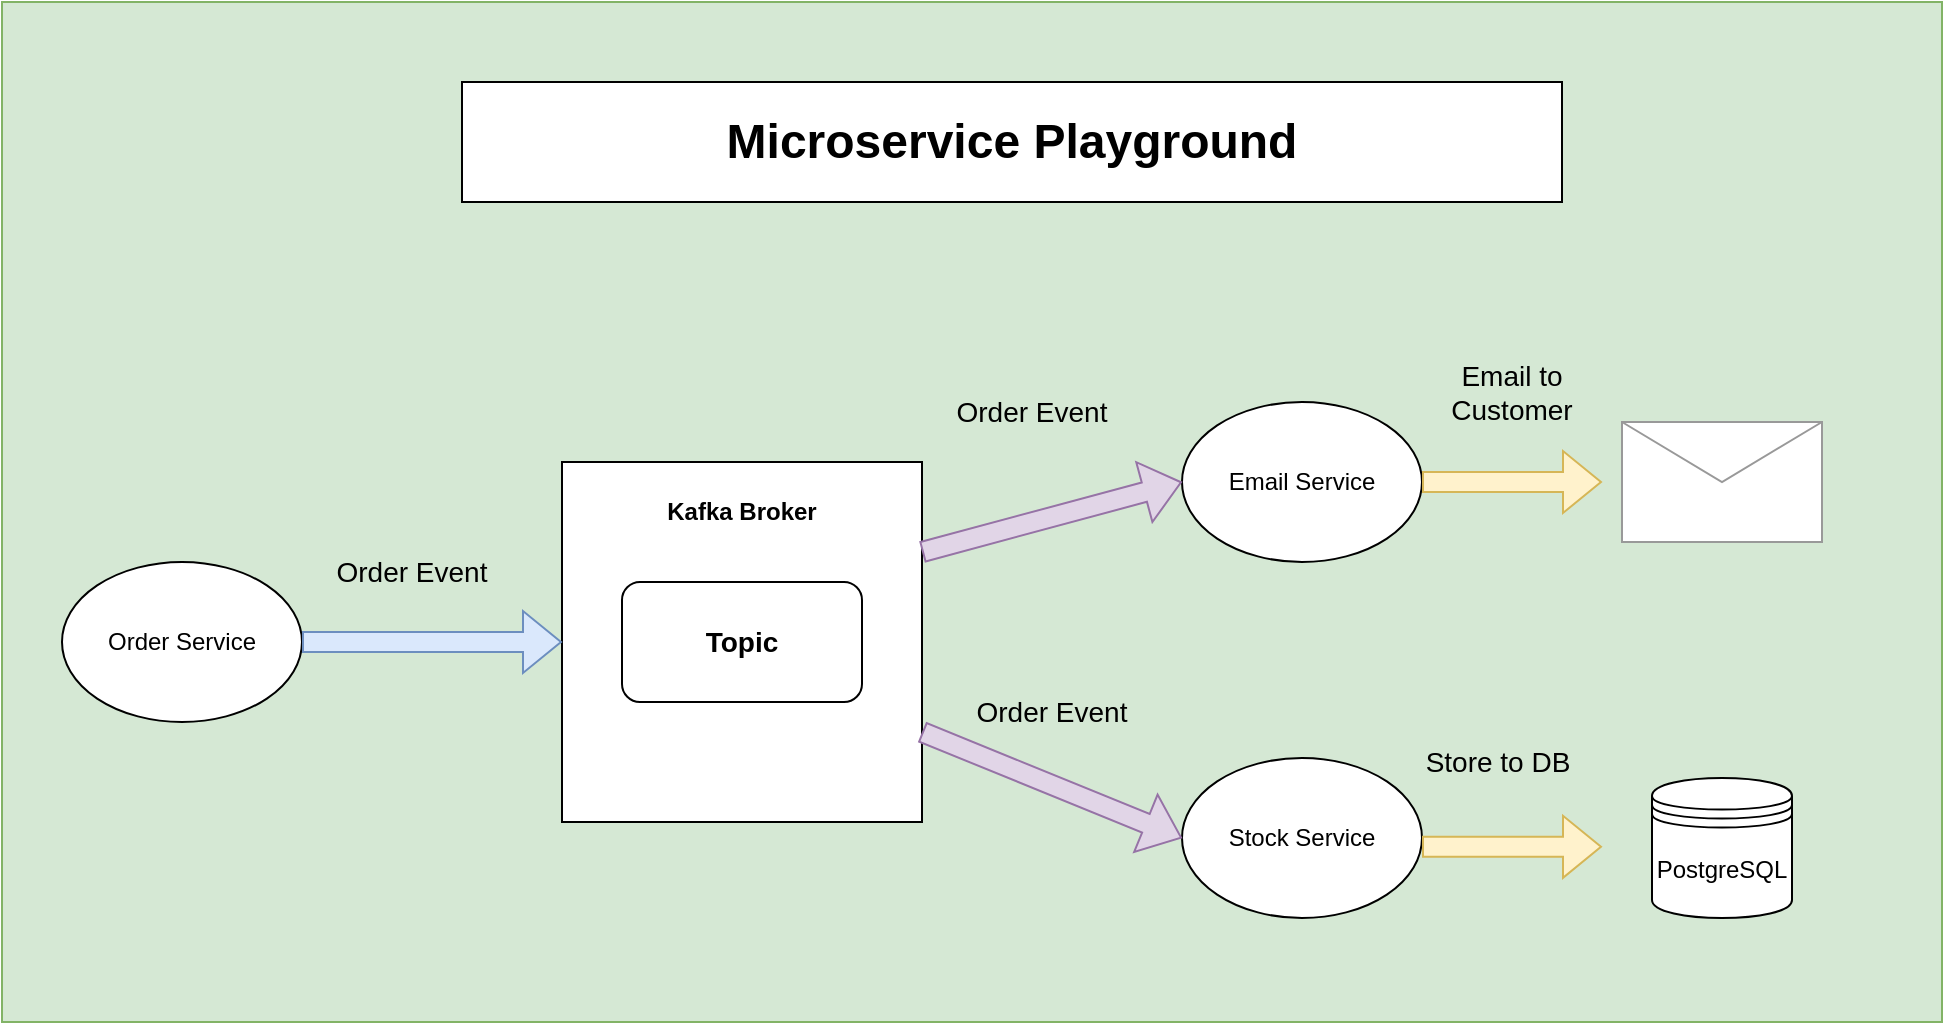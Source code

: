 <mxfile version="20.2.4" type="device"><diagram id="gt35eJXZavF_46GJh_QV" name="Page-1"><mxGraphModel dx="1089" dy="806" grid="1" gridSize="10" guides="1" tooltips="1" connect="1" arrows="1" fold="1" page="1" pageScale="1" pageWidth="850" pageHeight="1100" math="0" shadow="0"><root><mxCell id="0"/><mxCell id="1" parent="0"/><mxCell id="2fpQJQ2Rduo0SAPoX8SY-23" value="" style="rounded=0;whiteSpace=wrap;html=1;fontSize=14;fillColor=#d5e8d4;strokeColor=#82b366;" vertex="1" parent="1"><mxGeometry x="40" y="30" width="970" height="510" as="geometry"/></mxCell><mxCell id="2fpQJQ2Rduo0SAPoX8SY-1" value="" style="whiteSpace=wrap;html=1;aspect=fixed;" vertex="1" parent="1"><mxGeometry x="320" y="260" width="180" height="180" as="geometry"/></mxCell><mxCell id="2fpQJQ2Rduo0SAPoX8SY-2" value="&lt;font style=&quot;font-size: 14px;&quot;&gt;&lt;b&gt;Topic&lt;/b&gt;&lt;/font&gt;" style="rounded=1;whiteSpace=wrap;html=1;" vertex="1" parent="1"><mxGeometry x="350" y="320" width="120" height="60" as="geometry"/></mxCell><mxCell id="2fpQJQ2Rduo0SAPoX8SY-4" value="Stock Service" style="ellipse;whiteSpace=wrap;html=1;" vertex="1" parent="1"><mxGeometry x="630" y="408" width="120" height="80" as="geometry"/></mxCell><mxCell id="2fpQJQ2Rduo0SAPoX8SY-5" value="Email Service" style="ellipse;whiteSpace=wrap;html=1;" vertex="1" parent="1"><mxGeometry x="630" y="230" width="120" height="80" as="geometry"/></mxCell><mxCell id="2fpQJQ2Rduo0SAPoX8SY-6" value="Order Service" style="ellipse;whiteSpace=wrap;html=1;" vertex="1" parent="1"><mxGeometry x="70" y="310" width="120" height="80" as="geometry"/></mxCell><mxCell id="2fpQJQ2Rduo0SAPoX8SY-7" value="" style="verticalLabelPosition=bottom;shadow=0;dashed=0;align=center;html=1;verticalAlign=top;strokeWidth=1;shape=mxgraph.mockup.misc.mail2;strokeColor=#999999;" vertex="1" parent="1"><mxGeometry x="850" y="240" width="100" height="60" as="geometry"/></mxCell><mxCell id="2fpQJQ2Rduo0SAPoX8SY-8" value="PostgreSQL" style="shape=datastore;whiteSpace=wrap;html=1;" vertex="1" parent="1"><mxGeometry x="865" y="418" width="70" height="70" as="geometry"/></mxCell><mxCell id="2fpQJQ2Rduo0SAPoX8SY-9" value="&lt;h1&gt;Microservice Playground&lt;/h1&gt;" style="rounded=0;whiteSpace=wrap;html=1;" vertex="1" parent="1"><mxGeometry x="270" y="70" width="550" height="60" as="geometry"/></mxCell><mxCell id="2fpQJQ2Rduo0SAPoX8SY-10" value="&lt;b&gt;Kafka Broker&lt;/b&gt;" style="text;html=1;strokeColor=none;fillColor=none;align=center;verticalAlign=middle;whiteSpace=wrap;rounded=0;" vertex="1" parent="1"><mxGeometry x="340" y="270" width="140" height="30" as="geometry"/></mxCell><mxCell id="2fpQJQ2Rduo0SAPoX8SY-11" value="" style="shape=flexArrow;endArrow=classic;html=1;rounded=0;fillColor=#dae8fc;strokeColor=#6c8ebf;entryX=0;entryY=0.5;entryDx=0;entryDy=0;exitX=1;exitY=0.5;exitDx=0;exitDy=0;" edge="1" parent="1" source="2fpQJQ2Rduo0SAPoX8SY-6" target="2fpQJQ2Rduo0SAPoX8SY-1"><mxGeometry width="50" height="50" relative="1" as="geometry"><mxPoint x="260" y="350" as="sourcePoint"/><mxPoint x="460" y="350" as="targetPoint"/></mxGeometry></mxCell><mxCell id="2fpQJQ2Rduo0SAPoX8SY-12" value="" style="shape=flexArrow;endArrow=classic;html=1;rounded=0;fillColor=#e1d5e7;strokeColor=#9673a6;entryX=0;entryY=0.5;entryDx=0;entryDy=0;exitX=1;exitY=0.25;exitDx=0;exitDy=0;" edge="1" parent="1" source="2fpQJQ2Rduo0SAPoX8SY-1" target="2fpQJQ2Rduo0SAPoX8SY-5"><mxGeometry width="50" height="50" relative="1" as="geometry"><mxPoint x="200.0" y="360" as="sourcePoint"/><mxPoint x="330.0" y="360" as="targetPoint"/></mxGeometry></mxCell><mxCell id="2fpQJQ2Rduo0SAPoX8SY-13" value="" style="shape=flexArrow;endArrow=classic;html=1;rounded=0;fillColor=#e1d5e7;strokeColor=#9673a6;entryX=0;entryY=0.5;entryDx=0;entryDy=0;exitX=1;exitY=0.75;exitDx=0;exitDy=0;" edge="1" parent="1" source="2fpQJQ2Rduo0SAPoX8SY-1" target="2fpQJQ2Rduo0SAPoX8SY-4"><mxGeometry width="50" height="50" relative="1" as="geometry"><mxPoint x="510.0" y="315" as="sourcePoint"/><mxPoint x="570.0" y="290" as="targetPoint"/></mxGeometry></mxCell><mxCell id="2fpQJQ2Rduo0SAPoX8SY-15" value="" style="shape=flexArrow;endArrow=classic;html=1;rounded=0;exitX=1;exitY=0.5;exitDx=0;exitDy=0;fillColor=#fff2cc;strokeColor=#d6b656;" edge="1" parent="1" source="2fpQJQ2Rduo0SAPoX8SY-5"><mxGeometry width="50" height="50" relative="1" as="geometry"><mxPoint x="750.0" y="460" as="sourcePoint"/><mxPoint x="840" y="270" as="targetPoint"/></mxGeometry></mxCell><mxCell id="2fpQJQ2Rduo0SAPoX8SY-16" value="Order Event" style="text;html=1;strokeColor=none;fillColor=none;align=center;verticalAlign=middle;whiteSpace=wrap;rounded=0;fontSize=14;" vertex="1" parent="1"><mxGeometry x="200" y="300" width="90" height="30" as="geometry"/></mxCell><mxCell id="2fpQJQ2Rduo0SAPoX8SY-18" value="Order Event" style="text;html=1;strokeColor=none;fillColor=none;align=center;verticalAlign=middle;whiteSpace=wrap;rounded=0;fontSize=14;" vertex="1" parent="1"><mxGeometry x="510" y="220" width="90" height="30" as="geometry"/></mxCell><mxCell id="2fpQJQ2Rduo0SAPoX8SY-19" value="Order Event" style="text;html=1;strokeColor=none;fillColor=none;align=center;verticalAlign=middle;whiteSpace=wrap;rounded=0;fontSize=14;" vertex="1" parent="1"><mxGeometry x="520" y="370" width="90" height="30" as="geometry"/></mxCell><mxCell id="2fpQJQ2Rduo0SAPoX8SY-20" value="Store to DB" style="text;html=1;strokeColor=none;fillColor=none;align=center;verticalAlign=middle;whiteSpace=wrap;rounded=0;fontSize=14;" vertex="1" parent="1"><mxGeometry x="743" y="390" width="90" height="40" as="geometry"/></mxCell><mxCell id="2fpQJQ2Rduo0SAPoX8SY-21" value="Email to Customer" style="text;html=1;strokeColor=none;fillColor=none;align=center;verticalAlign=middle;whiteSpace=wrap;rounded=0;fontSize=14;" vertex="1" parent="1"><mxGeometry x="750" y="210" width="90" height="30" as="geometry"/></mxCell><mxCell id="2fpQJQ2Rduo0SAPoX8SY-24" value="" style="shape=flexArrow;endArrow=classic;html=1;rounded=0;exitX=1;exitY=0.5;exitDx=0;exitDy=0;fillColor=#fff2cc;strokeColor=#d6b656;" edge="1" parent="1"><mxGeometry width="50" height="50" relative="1" as="geometry"><mxPoint x="750" y="452.41" as="sourcePoint"/><mxPoint x="840" y="452.41" as="targetPoint"/></mxGeometry></mxCell></root></mxGraphModel></diagram></mxfile>
